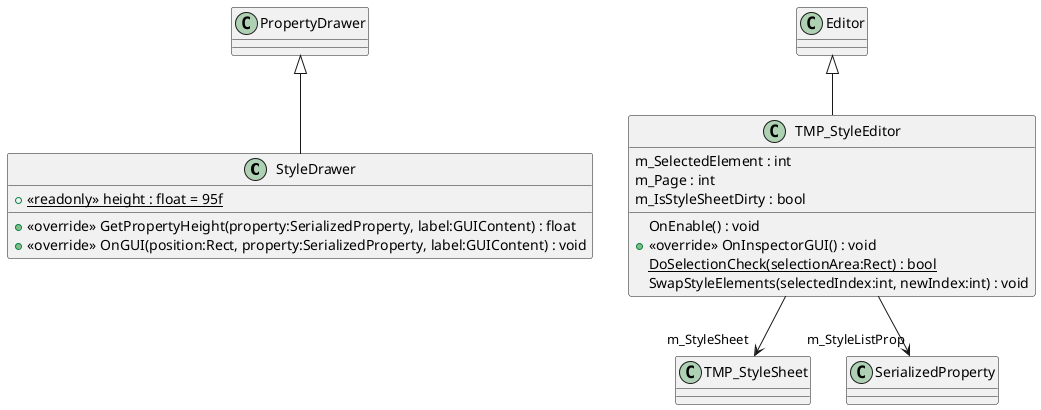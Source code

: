 @startuml
class StyleDrawer {
    + {static} <<readonly>> height : float = 95f
    + <<override>> GetPropertyHeight(property:SerializedProperty, label:GUIContent) : float
    + <<override>> OnGUI(position:Rect, property:SerializedProperty, label:GUIContent) : void
}
class TMP_StyleEditor {
    m_SelectedElement : int
    m_Page : int
    m_IsStyleSheetDirty : bool
    OnEnable() : void
    + <<override>> OnInspectorGUI() : void
    {static} DoSelectionCheck(selectionArea:Rect) : bool
    SwapStyleElements(selectedIndex:int, newIndex:int) : void
}
PropertyDrawer <|-- StyleDrawer
Editor <|-- TMP_StyleEditor
TMP_StyleEditor --> "m_StyleSheet" TMP_StyleSheet
TMP_StyleEditor --> "m_StyleListProp" SerializedProperty
@enduml
